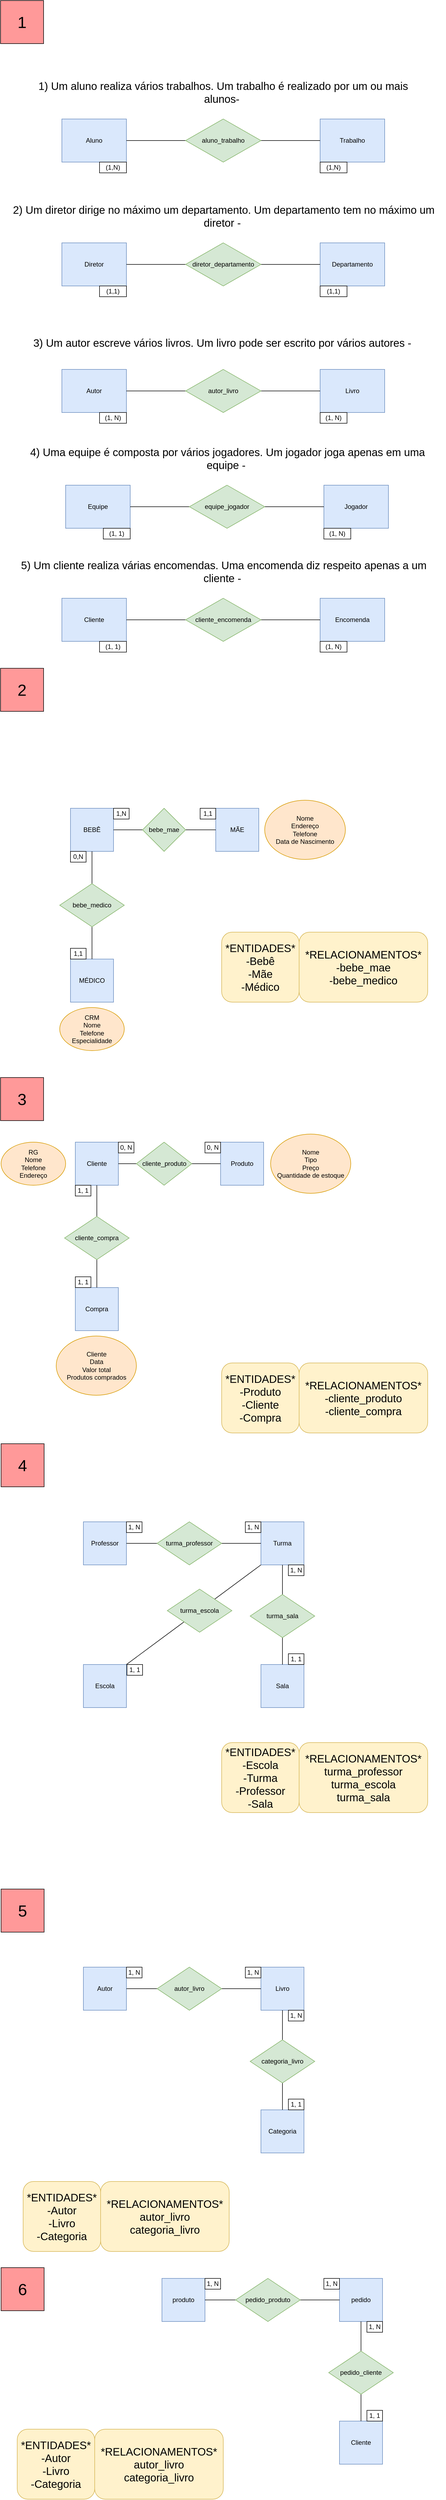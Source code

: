 <mxfile version="21.7.1" type="github">
  <diagram name="Página-1" id="zKv2x6dJgtATqgKXtKyK">
    <mxGraphModel dx="1103" dy="608" grid="1" gridSize="10" guides="1" tooltips="1" connect="1" arrows="1" fold="1" page="1" pageScale="1" pageWidth="827" pageHeight="1169" math="0" shadow="0">
      <root>
        <mxCell id="0" />
        <mxCell id="1" parent="0" />
        <mxCell id="TEELGiDpSiU1nXDWzbDm-1" value="&lt;font style=&quot;font-size: 30px;&quot;&gt;1&lt;/font&gt;" style="whiteSpace=wrap;html=1;aspect=fixed;fillColor=#FF9999;" vertex="1" parent="1">
          <mxGeometry width="80" height="80" as="geometry" />
        </mxCell>
        <mxCell id="TEELGiDpSiU1nXDWzbDm-2" value="&lt;font style=&quot;font-size: 20px;&quot;&gt;&lt;span style=&quot;&quot;&gt;1) Um aluno realiza vários trabalhos. Um trabalho é&amp;nbsp;&lt;/span&gt;&lt;span style=&quot;line-height: 107%; font-family: Calibri, sans-serif;&quot;&gt;&lt;font style=&quot;font-size: 20px;&quot;&gt;realizado por um ou mais alunos&lt;/font&gt;&lt;/span&gt;&lt;span style=&quot;&quot;&gt;-&amp;nbsp;&lt;/span&gt;&lt;/font&gt;" style="text;html=1;strokeColor=none;fillColor=none;align=center;verticalAlign=middle;whiteSpace=wrap;rounded=0;" vertex="1" parent="1">
          <mxGeometry x="34" y="120" width="760" height="100" as="geometry" />
        </mxCell>
        <mxCell id="TEELGiDpSiU1nXDWzbDm-3" value="Aluno" style="rounded=0;whiteSpace=wrap;html=1;fillColor=#dae8fc;strokeColor=#6c8ebf;" vertex="1" parent="1">
          <mxGeometry x="114" y="220" width="120" height="80" as="geometry" />
        </mxCell>
        <mxCell id="TEELGiDpSiU1nXDWzbDm-5" value="Trabalho" style="rounded=0;whiteSpace=wrap;html=1;fillColor=#dae8fc;strokeColor=#6c8ebf;" vertex="1" parent="1">
          <mxGeometry x="594" y="220" width="120" height="80" as="geometry" />
        </mxCell>
        <mxCell id="TEELGiDpSiU1nXDWzbDm-6" value="" style="endArrow=none;startArrow=none;html=1;rounded=0;exitX=1;exitY=0.5;exitDx=0;exitDy=0;entryX=0;entryY=0.5;entryDx=0;entryDy=0;startFill=0;endFill=0;" edge="1" parent="1" source="TEELGiDpSiU1nXDWzbDm-3" target="TEELGiDpSiU1nXDWzbDm-5">
          <mxGeometry width="50" height="50" relative="1" as="geometry">
            <mxPoint x="364" y="290" as="sourcePoint" />
            <mxPoint x="414" y="240" as="targetPoint" />
          </mxGeometry>
        </mxCell>
        <mxCell id="TEELGiDpSiU1nXDWzbDm-7" value="(1,N)" style="rounded=0;whiteSpace=wrap;html=1;" vertex="1" parent="1">
          <mxGeometry x="184" y="300" width="50" height="20" as="geometry" />
        </mxCell>
        <mxCell id="TEELGiDpSiU1nXDWzbDm-8" value="(1,N)" style="rounded=0;whiteSpace=wrap;html=1;" vertex="1" parent="1">
          <mxGeometry x="594" y="300" width="50" height="20" as="geometry" />
        </mxCell>
        <mxCell id="TEELGiDpSiU1nXDWzbDm-9" value="aluno_trabalho" style="rhombus;whiteSpace=wrap;html=1;fillColor=#d5e8d4;strokeColor=#82b366;" vertex="1" parent="1">
          <mxGeometry x="344" y="220" width="140" height="80" as="geometry" />
        </mxCell>
        <mxCell id="TEELGiDpSiU1nXDWzbDm-10" value="&lt;font style=&quot;font-size: 20px;&quot;&gt;2)&amp;nbsp;&lt;span style=&quot;background-color: initial;&quot;&gt;Um diretor dirige no máximo um departamento. Um&amp;nbsp;&lt;/span&gt;&lt;span style=&quot;line-height: 107%; font-family: Calibri, sans-serif;&quot;&gt;departamento tem no máximo um diretor&amp;nbsp;&lt;/span&gt;&lt;span style=&quot;&quot;&gt;-&amp;nbsp;&lt;/span&gt;&lt;/font&gt;" style="text;html=1;strokeColor=none;fillColor=none;align=center;verticalAlign=middle;whiteSpace=wrap;rounded=0;" vertex="1" parent="1">
          <mxGeometry x="10" y="350" width="810" height="100" as="geometry" />
        </mxCell>
        <mxCell id="TEELGiDpSiU1nXDWzbDm-11" value="Diretor" style="rounded=0;whiteSpace=wrap;html=1;fillColor=#dae8fc;strokeColor=#6c8ebf;" vertex="1" parent="1">
          <mxGeometry x="114" y="450" width="120" height="80" as="geometry" />
        </mxCell>
        <mxCell id="TEELGiDpSiU1nXDWzbDm-12" value="Departamento" style="rounded=0;whiteSpace=wrap;html=1;fillColor=#dae8fc;strokeColor=#6c8ebf;" vertex="1" parent="1">
          <mxGeometry x="594" y="450" width="120" height="80" as="geometry" />
        </mxCell>
        <mxCell id="TEELGiDpSiU1nXDWzbDm-13" value="" style="endArrow=none;startArrow=none;html=1;rounded=0;exitX=1;exitY=0.5;exitDx=0;exitDy=0;entryX=0;entryY=0.5;entryDx=0;entryDy=0;startFill=0;endFill=0;" edge="1" parent="1" source="TEELGiDpSiU1nXDWzbDm-11" target="TEELGiDpSiU1nXDWzbDm-12">
          <mxGeometry width="50" height="50" relative="1" as="geometry">
            <mxPoint x="364" y="520" as="sourcePoint" />
            <mxPoint x="414" y="470" as="targetPoint" />
          </mxGeometry>
        </mxCell>
        <mxCell id="TEELGiDpSiU1nXDWzbDm-14" value="(1,1)" style="rounded=0;whiteSpace=wrap;html=1;" vertex="1" parent="1">
          <mxGeometry x="184" y="530" width="50" height="20" as="geometry" />
        </mxCell>
        <mxCell id="TEELGiDpSiU1nXDWzbDm-15" value="(1,1)" style="rounded=0;whiteSpace=wrap;html=1;" vertex="1" parent="1">
          <mxGeometry x="594" y="530" width="50" height="20" as="geometry" />
        </mxCell>
        <mxCell id="TEELGiDpSiU1nXDWzbDm-16" value="diretor_departamento" style="rhombus;whiteSpace=wrap;html=1;fillColor=#d5e8d4;strokeColor=#82b366;" vertex="1" parent="1">
          <mxGeometry x="344" y="450" width="140" height="80" as="geometry" />
        </mxCell>
        <mxCell id="TEELGiDpSiU1nXDWzbDm-17" value="&lt;font style=&quot;font-size: 20px;&quot;&gt;3)&amp;nbsp;&lt;span style=&quot;line-height: 107%;&quot;&gt;&lt;span style=&quot;&quot;&gt;Um autor escreve vários livros. Um livro pode ser escrito por vários autores&lt;/span&gt;&lt;font style=&quot;font-size: 20px;&quot; face=&quot;Calibri, sans-serif&quot;&gt;&lt;span style=&quot;&quot;&gt;&amp;nbsp;&lt;/span&gt;&lt;/font&gt;&lt;/span&gt;&lt;span style=&quot;&quot;&gt;-&amp;nbsp;&lt;/span&gt;&lt;/font&gt;" style="text;html=1;strokeColor=none;fillColor=none;align=center;verticalAlign=middle;whiteSpace=wrap;rounded=0;" vertex="1" parent="1">
          <mxGeometry x="10" y="585" width="810" height="100" as="geometry" />
        </mxCell>
        <mxCell id="TEELGiDpSiU1nXDWzbDm-18" value="Autor" style="rounded=0;whiteSpace=wrap;html=1;fillColor=#dae8fc;strokeColor=#6c8ebf;" vertex="1" parent="1">
          <mxGeometry x="114" y="685" width="120" height="80" as="geometry" />
        </mxCell>
        <mxCell id="TEELGiDpSiU1nXDWzbDm-19" value="Livro" style="rounded=0;whiteSpace=wrap;html=1;fillColor=#dae8fc;strokeColor=#6c8ebf;" vertex="1" parent="1">
          <mxGeometry x="594" y="685" width="120" height="80" as="geometry" />
        </mxCell>
        <mxCell id="TEELGiDpSiU1nXDWzbDm-20" value="" style="endArrow=none;startArrow=none;html=1;rounded=0;exitX=1;exitY=0.5;exitDx=0;exitDy=0;entryX=0;entryY=0.5;entryDx=0;entryDy=0;startFill=0;endFill=0;" edge="1" parent="1" source="TEELGiDpSiU1nXDWzbDm-18" target="TEELGiDpSiU1nXDWzbDm-19">
          <mxGeometry width="50" height="50" relative="1" as="geometry">
            <mxPoint x="364" y="755" as="sourcePoint" />
            <mxPoint x="414" y="705" as="targetPoint" />
          </mxGeometry>
        </mxCell>
        <mxCell id="TEELGiDpSiU1nXDWzbDm-21" value="(1, N)" style="rounded=0;whiteSpace=wrap;html=1;" vertex="1" parent="1">
          <mxGeometry x="184" y="765" width="50" height="20" as="geometry" />
        </mxCell>
        <mxCell id="TEELGiDpSiU1nXDWzbDm-22" value="(1, N)" style="rounded=0;whiteSpace=wrap;html=1;" vertex="1" parent="1">
          <mxGeometry x="594" y="765" width="50" height="20" as="geometry" />
        </mxCell>
        <mxCell id="TEELGiDpSiU1nXDWzbDm-23" value="autor_livro" style="rhombus;whiteSpace=wrap;html=1;fillColor=#d5e8d4;strokeColor=#82b366;" vertex="1" parent="1">
          <mxGeometry x="344" y="685" width="140" height="80" as="geometry" />
        </mxCell>
        <mxCell id="TEELGiDpSiU1nXDWzbDm-24" value="&lt;font style=&quot;font-size: 20px;&quot;&gt;4)&amp;nbsp;&lt;span style=&quot;line-height: 107%;&quot;&gt;&lt;font style=&quot;font-size: 20px;&quot;&gt;&lt;span style=&quot;&quot;&gt;Uma equipe é composta por vários jogadores. Um jogador joga apenas em uma equipe&lt;/span&gt;&lt;font style=&quot;font-size: 20px;&quot; face=&quot;Calibri, sans-serif&quot;&gt;&lt;span style=&quot;&quot;&gt;&amp;nbsp;&lt;/span&gt;&lt;/font&gt;&lt;/font&gt;&lt;/span&gt;&lt;span style=&quot;&quot;&gt;-&amp;nbsp;&lt;/span&gt;&lt;/font&gt;" style="text;html=1;strokeColor=none;fillColor=none;align=center;verticalAlign=middle;whiteSpace=wrap;rounded=0;" vertex="1" parent="1">
          <mxGeometry x="17" y="800" width="810" height="100" as="geometry" />
        </mxCell>
        <mxCell id="TEELGiDpSiU1nXDWzbDm-25" value="Equipe" style="rounded=0;whiteSpace=wrap;html=1;fillColor=#dae8fc;strokeColor=#6c8ebf;" vertex="1" parent="1">
          <mxGeometry x="121" y="900" width="120" height="80" as="geometry" />
        </mxCell>
        <mxCell id="TEELGiDpSiU1nXDWzbDm-26" value="Jogador" style="rounded=0;whiteSpace=wrap;html=1;fillColor=#dae8fc;strokeColor=#6c8ebf;" vertex="1" parent="1">
          <mxGeometry x="601" y="900" width="120" height="80" as="geometry" />
        </mxCell>
        <mxCell id="TEELGiDpSiU1nXDWzbDm-27" value="" style="endArrow=none;startArrow=none;html=1;rounded=0;exitX=1;exitY=0.5;exitDx=0;exitDy=0;entryX=0;entryY=0.5;entryDx=0;entryDy=0;startFill=0;endFill=0;" edge="1" parent="1" source="TEELGiDpSiU1nXDWzbDm-25" target="TEELGiDpSiU1nXDWzbDm-26">
          <mxGeometry width="50" height="50" relative="1" as="geometry">
            <mxPoint x="371" y="970" as="sourcePoint" />
            <mxPoint x="421" y="920" as="targetPoint" />
          </mxGeometry>
        </mxCell>
        <mxCell id="TEELGiDpSiU1nXDWzbDm-28" value="(1, 1)" style="rounded=0;whiteSpace=wrap;html=1;" vertex="1" parent="1">
          <mxGeometry x="191" y="980" width="50" height="20" as="geometry" />
        </mxCell>
        <mxCell id="TEELGiDpSiU1nXDWzbDm-29" value="(1, N)" style="rounded=0;whiteSpace=wrap;html=1;" vertex="1" parent="1">
          <mxGeometry x="601" y="980" width="50" height="20" as="geometry" />
        </mxCell>
        <mxCell id="TEELGiDpSiU1nXDWzbDm-30" value="equipe_jogador" style="rhombus;whiteSpace=wrap;html=1;fillColor=#d5e8d4;strokeColor=#82b366;" vertex="1" parent="1">
          <mxGeometry x="351" y="900" width="140" height="80" as="geometry" />
        </mxCell>
        <mxCell id="TEELGiDpSiU1nXDWzbDm-32" value="&lt;font style=&quot;font-size: 20px;&quot;&gt;5)&amp;nbsp;&lt;span style=&quot;line-height: 107%;&quot;&gt;&lt;font style=&quot;font-size: 20px;&quot;&gt;&lt;font style=&quot;font-size: 20px;&quot;&gt;&lt;span style=&quot;&quot;&gt;Um cliente realiza várias encomendas. Uma encomenda diz respeito apenas a um cliente&lt;/span&gt;&lt;font style=&quot;font-size: 20px;&quot; face=&quot;Calibri, sans-serif&quot;&gt;&lt;span style=&quot;&quot;&gt;&amp;nbsp;&lt;/span&gt;&lt;/font&gt;&lt;/font&gt;&lt;/font&gt;&lt;/span&gt;&lt;span style=&quot;&quot;&gt;-&amp;nbsp;&lt;/span&gt;&lt;/font&gt;" style="text;html=1;strokeColor=none;fillColor=none;align=center;verticalAlign=middle;whiteSpace=wrap;rounded=0;" vertex="1" parent="1">
          <mxGeometry x="10" y="1010" width="810" height="100" as="geometry" />
        </mxCell>
        <mxCell id="TEELGiDpSiU1nXDWzbDm-33" value="Cliente" style="rounded=0;whiteSpace=wrap;html=1;fillColor=#dae8fc;strokeColor=#6c8ebf;" vertex="1" parent="1">
          <mxGeometry x="114" y="1110" width="120" height="80" as="geometry" />
        </mxCell>
        <mxCell id="TEELGiDpSiU1nXDWzbDm-34" value="Encomenda" style="rounded=0;whiteSpace=wrap;html=1;fillColor=#dae8fc;strokeColor=#6c8ebf;" vertex="1" parent="1">
          <mxGeometry x="594" y="1110" width="120" height="80" as="geometry" />
        </mxCell>
        <mxCell id="TEELGiDpSiU1nXDWzbDm-35" value="" style="endArrow=none;startArrow=none;html=1;rounded=0;exitX=1;exitY=0.5;exitDx=0;exitDy=0;entryX=0;entryY=0.5;entryDx=0;entryDy=0;startFill=0;endFill=0;" edge="1" parent="1" source="TEELGiDpSiU1nXDWzbDm-33" target="TEELGiDpSiU1nXDWzbDm-34">
          <mxGeometry width="50" height="50" relative="1" as="geometry">
            <mxPoint x="364" y="1180" as="sourcePoint" />
            <mxPoint x="414" y="1130" as="targetPoint" />
          </mxGeometry>
        </mxCell>
        <mxCell id="TEELGiDpSiU1nXDWzbDm-36" value="(1, 1)" style="rounded=0;whiteSpace=wrap;html=1;" vertex="1" parent="1">
          <mxGeometry x="184" y="1190" width="50" height="20" as="geometry" />
        </mxCell>
        <mxCell id="TEELGiDpSiU1nXDWzbDm-37" value="(1, N)" style="rounded=0;whiteSpace=wrap;html=1;" vertex="1" parent="1">
          <mxGeometry x="594" y="1190" width="50" height="20" as="geometry" />
        </mxCell>
        <mxCell id="TEELGiDpSiU1nXDWzbDm-38" value="cliente_encomenda" style="rhombus;whiteSpace=wrap;html=1;fillColor=#d5e8d4;strokeColor=#82b366;" vertex="1" parent="1">
          <mxGeometry x="344" y="1110" width="140" height="80" as="geometry" />
        </mxCell>
        <mxCell id="TEELGiDpSiU1nXDWzbDm-40" value="&lt;font style=&quot;font-size: 30px;&quot;&gt;2&lt;/font&gt;" style="whiteSpace=wrap;html=1;aspect=fixed;fillColor=#FF9999;" vertex="1" parent="1">
          <mxGeometry y="1240" width="80" height="80" as="geometry" />
        </mxCell>
        <mxCell id="TEELGiDpSiU1nXDWzbDm-43" value="&lt;font style=&quot;font-size: 20px;&quot;&gt;*ENTIDADES*&lt;br&gt;-Bebê&lt;br&gt;-Mãe&lt;br&gt;-Médico&lt;/font&gt;" style="rounded=1;whiteSpace=wrap;html=1;fillColor=#fff2cc;strokeColor=#d6b656;" vertex="1" parent="1">
          <mxGeometry x="411" y="1730" width="144" height="130" as="geometry" />
        </mxCell>
        <mxCell id="TEELGiDpSiU1nXDWzbDm-44" value="&lt;font style=&quot;font-size: 20px;&quot;&gt;*RELACIONAMENTOS*&lt;br&gt;-bebe_mae&lt;br&gt;-bebe_medico&lt;/font&gt;" style="rounded=1;whiteSpace=wrap;html=1;fillColor=#fff2cc;strokeColor=#d6b656;" vertex="1" parent="1">
          <mxGeometry x="555" y="1730" width="239" height="130" as="geometry" />
        </mxCell>
        <mxCell id="TEELGiDpSiU1nXDWzbDm-45" value="BEBÊ" style="whiteSpace=wrap;html=1;aspect=fixed;fillColor=#dae8fc;strokeColor=#6c8ebf;" vertex="1" parent="1">
          <mxGeometry x="130" y="1500" width="80" height="80" as="geometry" />
        </mxCell>
        <mxCell id="TEELGiDpSiU1nXDWzbDm-46" value="MÃE" style="whiteSpace=wrap;html=1;aspect=fixed;fillColor=#dae8fc;strokeColor=#6c8ebf;" vertex="1" parent="1">
          <mxGeometry x="400" y="1500" width="80" height="80" as="geometry" />
        </mxCell>
        <mxCell id="TEELGiDpSiU1nXDWzbDm-47" value="MÉDICO" style="whiteSpace=wrap;html=1;aspect=fixed;fillColor=#dae8fc;strokeColor=#6c8ebf;" vertex="1" parent="1">
          <mxGeometry x="130" y="1780" width="80" height="80" as="geometry" />
        </mxCell>
        <mxCell id="TEELGiDpSiU1nXDWzbDm-49" value="" style="endArrow=none;startArrow=none;html=1;rounded=0;exitX=0.5;exitY=1;exitDx=0;exitDy=0;entryX=0.5;entryY=0;entryDx=0;entryDy=0;startFill=0;endFill=0;" edge="1" parent="1" source="TEELGiDpSiU1nXDWzbDm-45" target="TEELGiDpSiU1nXDWzbDm-47">
          <mxGeometry width="50" height="50" relative="1" as="geometry">
            <mxPoint x="540" y="1590" as="sourcePoint" />
            <mxPoint x="590" y="1540" as="targetPoint" />
          </mxGeometry>
        </mxCell>
        <mxCell id="TEELGiDpSiU1nXDWzbDm-52" value="bebe_medico" style="rhombus;whiteSpace=wrap;html=1;fillColor=#d5e8d4;strokeColor=#82b366;" vertex="1" parent="1">
          <mxGeometry x="110" y="1640" width="120" height="80" as="geometry" />
        </mxCell>
        <mxCell id="TEELGiDpSiU1nXDWzbDm-53" value="0,N" style="rounded=0;whiteSpace=wrap;html=1;" vertex="1" parent="1">
          <mxGeometry x="130" y="1580" width="29" height="20" as="geometry" />
        </mxCell>
        <mxCell id="TEELGiDpSiU1nXDWzbDm-54" value="1,N" style="rounded=0;whiteSpace=wrap;html=1;" vertex="1" parent="1">
          <mxGeometry x="210" y="1500" width="29" height="20" as="geometry" />
        </mxCell>
        <mxCell id="TEELGiDpSiU1nXDWzbDm-55" value="1,1" style="rounded=0;whiteSpace=wrap;html=1;" vertex="1" parent="1">
          <mxGeometry x="371" y="1500" width="29" height="20" as="geometry" />
        </mxCell>
        <mxCell id="TEELGiDpSiU1nXDWzbDm-56" value="1,1" style="rounded=0;whiteSpace=wrap;html=1;" vertex="1" parent="1">
          <mxGeometry x="130" y="1760" width="29" height="20" as="geometry" />
        </mxCell>
        <mxCell id="TEELGiDpSiU1nXDWzbDm-58" value="" style="endArrow=none;startArrow=none;html=1;rounded=0;exitX=1;exitY=0.5;exitDx=0;exitDy=0;entryX=0;entryY=0.5;entryDx=0;entryDy=0;startFill=0;endFill=0;" edge="1" parent="1" source="TEELGiDpSiU1nXDWzbDm-45" target="TEELGiDpSiU1nXDWzbDm-46">
          <mxGeometry width="50" height="50" relative="1" as="geometry">
            <mxPoint x="380" y="1640" as="sourcePoint" />
            <mxPoint x="430" y="1590" as="targetPoint" />
          </mxGeometry>
        </mxCell>
        <mxCell id="TEELGiDpSiU1nXDWzbDm-59" value="bebe_mae" style="rhombus;whiteSpace=wrap;html=1;fillColor=#d5e8d4;strokeColor=#82b366;" vertex="1" parent="1">
          <mxGeometry x="264" y="1500" width="80" height="80" as="geometry" />
        </mxCell>
        <mxCell id="TEELGiDpSiU1nXDWzbDm-61" value="Nome&lt;br&gt;Endereço&lt;br&gt;Telefone&lt;br&gt;Data de Nascimento" style="ellipse;whiteSpace=wrap;html=1;fillColor=#ffe6cc;strokeColor=#d79b00;" vertex="1" parent="1">
          <mxGeometry x="491" y="1485" width="150" height="110" as="geometry" />
        </mxCell>
        <mxCell id="TEELGiDpSiU1nXDWzbDm-64" value="CRM&lt;br&gt;Nome&lt;br&gt;Telefone&lt;br&gt;Especialidade" style="ellipse;whiteSpace=wrap;html=1;fillColor=#ffe6cc;strokeColor=#d79b00;" vertex="1" parent="1">
          <mxGeometry x="110" y="1870" width="120" height="80" as="geometry" />
        </mxCell>
        <mxCell id="TEELGiDpSiU1nXDWzbDm-73" value="&lt;font style=&quot;font-size: 30px;&quot;&gt;3&lt;/font&gt;" style="whiteSpace=wrap;html=1;aspect=fixed;fillColor=#FF9999;" vertex="1" parent="1">
          <mxGeometry y="2000" width="80" height="80" as="geometry" />
        </mxCell>
        <mxCell id="TEELGiDpSiU1nXDWzbDm-74" value="&lt;font style=&quot;font-size: 20px;&quot;&gt;*ENTIDADES*&lt;br&gt;-Produto&lt;br&gt;-Cliente&lt;br&gt;-Compra&lt;br&gt;&lt;/font&gt;" style="rounded=1;whiteSpace=wrap;html=1;fillColor=#fff2cc;strokeColor=#d6b656;" vertex="1" parent="1">
          <mxGeometry x="411" y="2530" width="144" height="130" as="geometry" />
        </mxCell>
        <mxCell id="TEELGiDpSiU1nXDWzbDm-75" value="&lt;font style=&quot;font-size: 20px;&quot;&gt;*RELACIONAMENTOS*&lt;br&gt;-cliente_produto&lt;br&gt;-cliente_compra&lt;br&gt;&lt;/font&gt;" style="rounded=1;whiteSpace=wrap;html=1;fillColor=#fff2cc;strokeColor=#d6b656;" vertex="1" parent="1">
          <mxGeometry x="555" y="2530" width="239" height="130" as="geometry" />
        </mxCell>
        <mxCell id="TEELGiDpSiU1nXDWzbDm-76" value="Cliente" style="whiteSpace=wrap;html=1;aspect=fixed;fillColor=#dae8fc;strokeColor=#6c8ebf;" vertex="1" parent="1">
          <mxGeometry x="139" y="2120" width="80" height="80" as="geometry" />
        </mxCell>
        <mxCell id="TEELGiDpSiU1nXDWzbDm-77" value="Produto" style="whiteSpace=wrap;html=1;aspect=fixed;fillColor=#dae8fc;strokeColor=#6c8ebf;" vertex="1" parent="1">
          <mxGeometry x="409" y="2120" width="80" height="80" as="geometry" />
        </mxCell>
        <mxCell id="TEELGiDpSiU1nXDWzbDm-78" value="Compra" style="whiteSpace=wrap;html=1;aspect=fixed;fillColor=#dae8fc;strokeColor=#6c8ebf;" vertex="1" parent="1">
          <mxGeometry x="139" y="2390" width="80" height="80" as="geometry" />
        </mxCell>
        <mxCell id="TEELGiDpSiU1nXDWzbDm-79" value="" style="endArrow=none;startArrow=none;html=1;rounded=0;exitX=0.5;exitY=1;exitDx=0;exitDy=0;entryX=0.5;entryY=0;entryDx=0;entryDy=0;startFill=0;endFill=0;" edge="1" parent="1" source="TEELGiDpSiU1nXDWzbDm-76" target="TEELGiDpSiU1nXDWzbDm-78">
          <mxGeometry width="50" height="50" relative="1" as="geometry">
            <mxPoint x="209" y="2340" as="sourcePoint" />
            <mxPoint x="599" y="2160" as="targetPoint" />
          </mxGeometry>
        </mxCell>
        <mxCell id="TEELGiDpSiU1nXDWzbDm-81" value="1, 1" style="rounded=0;whiteSpace=wrap;html=1;" vertex="1" parent="1">
          <mxGeometry x="139" y="2200" width="29" height="20" as="geometry" />
        </mxCell>
        <mxCell id="TEELGiDpSiU1nXDWzbDm-82" value="0, N" style="rounded=0;whiteSpace=wrap;html=1;" vertex="1" parent="1">
          <mxGeometry x="380" y="2120" width="29" height="20" as="geometry" />
        </mxCell>
        <mxCell id="TEELGiDpSiU1nXDWzbDm-83" value="1, 1" style="rounded=0;whiteSpace=wrap;html=1;" vertex="1" parent="1">
          <mxGeometry x="139" y="2370" width="29" height="20" as="geometry" />
        </mxCell>
        <mxCell id="TEELGiDpSiU1nXDWzbDm-84" value="" style="endArrow=none;startArrow=none;html=1;rounded=0;exitX=1;exitY=0.5;exitDx=0;exitDy=0;entryX=0;entryY=0.5;entryDx=0;entryDy=0;startFill=0;endFill=0;" edge="1" parent="1" source="TEELGiDpSiU1nXDWzbDm-76" target="TEELGiDpSiU1nXDWzbDm-77">
          <mxGeometry width="50" height="50" relative="1" as="geometry">
            <mxPoint x="389" y="2260" as="sourcePoint" />
            <mxPoint x="439" y="2210" as="targetPoint" />
          </mxGeometry>
        </mxCell>
        <mxCell id="TEELGiDpSiU1nXDWzbDm-85" value="cliente_produto" style="rhombus;whiteSpace=wrap;html=1;fillColor=#d5e8d4;strokeColor=#82b366;" vertex="1" parent="1">
          <mxGeometry x="252.5" y="2120" width="103" height="80" as="geometry" />
        </mxCell>
        <mxCell id="TEELGiDpSiU1nXDWzbDm-91" value="cliente_compra" style="rhombus;whiteSpace=wrap;html=1;fillColor=#d5e8d4;strokeColor=#82b366;" vertex="1" parent="1">
          <mxGeometry x="119" y="2258" width="120" height="80" as="geometry" />
        </mxCell>
        <mxCell id="TEELGiDpSiU1nXDWzbDm-95" value="RG&lt;br&gt;Nome&lt;br&gt;Telefone&lt;br&gt;Endereço" style="ellipse;whiteSpace=wrap;html=1;fillColor=#ffe6cc;strokeColor=#d79b00;" vertex="1" parent="1">
          <mxGeometry x="1" y="2120" width="120" height="80" as="geometry" />
        </mxCell>
        <mxCell id="TEELGiDpSiU1nXDWzbDm-96" value="Nome&lt;br&gt;Tipo&lt;br&gt;Preço&lt;br&gt;Quantidade de estoque" style="ellipse;whiteSpace=wrap;html=1;fillColor=#ffe6cc;strokeColor=#d79b00;" vertex="1" parent="1">
          <mxGeometry x="502" y="2105" width="149" height="110" as="geometry" />
        </mxCell>
        <mxCell id="TEELGiDpSiU1nXDWzbDm-101" value="Cliente&lt;br&gt;Data&lt;br&gt;Valor total&lt;br&gt;Produtos comprados" style="ellipse;whiteSpace=wrap;html=1;fillColor=#ffe6cc;strokeColor=#d79b00;" vertex="1" parent="1">
          <mxGeometry x="103.5" y="2480" width="149" height="110" as="geometry" />
        </mxCell>
        <mxCell id="TEELGiDpSiU1nXDWzbDm-106" value="0, N" style="rounded=0;whiteSpace=wrap;html=1;" vertex="1" parent="1">
          <mxGeometry x="219" y="2120" width="29" height="20" as="geometry" />
        </mxCell>
        <mxCell id="TEELGiDpSiU1nXDWzbDm-108" value="&lt;font style=&quot;font-size: 30px;&quot;&gt;4&lt;br&gt;&lt;/font&gt;" style="whiteSpace=wrap;html=1;aspect=fixed;fillColor=#FF9999;" vertex="1" parent="1">
          <mxGeometry x="1" y="2680" width="80" height="80" as="geometry" />
        </mxCell>
        <mxCell id="TEELGiDpSiU1nXDWzbDm-110" value="&lt;font style=&quot;font-size: 20px;&quot;&gt;*ENTIDADES*&lt;br&gt;-Escola&lt;br&gt;-Turma&lt;br&gt;-Professor&lt;br&gt;-Sala&lt;br&gt;&lt;/font&gt;" style="rounded=1;whiteSpace=wrap;html=1;fillColor=#fff2cc;strokeColor=#d6b656;" vertex="1" parent="1">
          <mxGeometry x="411" y="3235" width="144" height="130" as="geometry" />
        </mxCell>
        <mxCell id="TEELGiDpSiU1nXDWzbDm-111" value="&lt;font style=&quot;font-size: 20px;&quot;&gt;*RELACIONAMENTOS*&lt;br&gt;turma_professor&lt;br&gt;turma_escola&lt;br&gt;turma_sala&lt;br&gt;&lt;/font&gt;" style="rounded=1;whiteSpace=wrap;html=1;fillColor=#fff2cc;strokeColor=#d6b656;" vertex="1" parent="1">
          <mxGeometry x="555" y="3235" width="239" height="130" as="geometry" />
        </mxCell>
        <mxCell id="TEELGiDpSiU1nXDWzbDm-112" value="Escola" style="whiteSpace=wrap;html=1;aspect=fixed;fillColor=#dae8fc;strokeColor=#6c8ebf;" vertex="1" parent="1">
          <mxGeometry x="154" y="3090" width="80" height="80" as="geometry" />
        </mxCell>
        <mxCell id="TEELGiDpSiU1nXDWzbDm-113" value="Turma" style="whiteSpace=wrap;html=1;aspect=fixed;fillColor=#dae8fc;strokeColor=#6c8ebf;" vertex="1" parent="1">
          <mxGeometry x="484" y="2825" width="80" height="80" as="geometry" />
        </mxCell>
        <mxCell id="TEELGiDpSiU1nXDWzbDm-114" value="Professor" style="whiteSpace=wrap;html=1;aspect=fixed;fillColor=#dae8fc;strokeColor=#6c8ebf;" vertex="1" parent="1">
          <mxGeometry x="154" y="2825" width="80" height="80" as="geometry" />
        </mxCell>
        <mxCell id="TEELGiDpSiU1nXDWzbDm-117" value="1, N" style="rounded=0;whiteSpace=wrap;html=1;" vertex="1" parent="1">
          <mxGeometry x="455" y="2825" width="29" height="20" as="geometry" />
        </mxCell>
        <mxCell id="TEELGiDpSiU1nXDWzbDm-118" value="1, 1" style="rounded=0;whiteSpace=wrap;html=1;" vertex="1" parent="1">
          <mxGeometry x="235" y="3090" width="29" height="20" as="geometry" />
        </mxCell>
        <mxCell id="TEELGiDpSiU1nXDWzbDm-128" value="1, N" style="rounded=0;whiteSpace=wrap;html=1;" vertex="1" parent="1">
          <mxGeometry x="234" y="2825" width="29" height="20" as="geometry" />
        </mxCell>
        <mxCell id="TEELGiDpSiU1nXDWzbDm-129" value="Sala" style="whiteSpace=wrap;html=1;aspect=fixed;fillColor=#dae8fc;strokeColor=#6c8ebf;" vertex="1" parent="1">
          <mxGeometry x="484" y="3090" width="80" height="80" as="geometry" />
        </mxCell>
        <mxCell id="TEELGiDpSiU1nXDWzbDm-134" value="" style="endArrow=none;startArrow=none;html=1;rounded=0;exitX=1;exitY=0;exitDx=0;exitDy=0;entryX=0;entryY=1;entryDx=0;entryDy=0;startFill=0;endFill=0;" edge="1" parent="1" source="TEELGiDpSiU1nXDWzbDm-112" target="TEELGiDpSiU1nXDWzbDm-113">
          <mxGeometry width="50" height="50" relative="1" as="geometry">
            <mxPoint x="340" y="3040" as="sourcePoint" />
            <mxPoint x="390" y="2990" as="targetPoint" />
          </mxGeometry>
        </mxCell>
        <mxCell id="TEELGiDpSiU1nXDWzbDm-135" value="" style="endArrow=none;startArrow=none;html=1;rounded=0;exitX=1;exitY=0.5;exitDx=0;exitDy=0;entryX=0;entryY=0.5;entryDx=0;entryDy=0;startFill=0;endFill=0;" edge="1" parent="1" source="TEELGiDpSiU1nXDWzbDm-114" target="TEELGiDpSiU1nXDWzbDm-113">
          <mxGeometry width="50" height="50" relative="1" as="geometry">
            <mxPoint x="340" y="3040" as="sourcePoint" />
            <mxPoint x="390" y="2990" as="targetPoint" />
          </mxGeometry>
        </mxCell>
        <mxCell id="TEELGiDpSiU1nXDWzbDm-136" value="" style="endArrow=none;startArrow=none;html=1;rounded=0;entryX=0.5;entryY=1;entryDx=0;entryDy=0;exitX=0.5;exitY=0;exitDx=0;exitDy=0;startFill=0;endFill=0;" edge="1" parent="1" source="TEELGiDpSiU1nXDWzbDm-129" target="TEELGiDpSiU1nXDWzbDm-113">
          <mxGeometry width="50" height="50" relative="1" as="geometry">
            <mxPoint x="340" y="3040" as="sourcePoint" />
            <mxPoint x="390" y="2990" as="targetPoint" />
          </mxGeometry>
        </mxCell>
        <mxCell id="TEELGiDpSiU1nXDWzbDm-137" value="1, 1" style="rounded=0;whiteSpace=wrap;html=1;" vertex="1" parent="1">
          <mxGeometry x="535" y="3070" width="29" height="20" as="geometry" />
        </mxCell>
        <mxCell id="TEELGiDpSiU1nXDWzbDm-138" value="1, N" style="rounded=0;whiteSpace=wrap;html=1;" vertex="1" parent="1">
          <mxGeometry x="535" y="2905" width="29" height="20" as="geometry" />
        </mxCell>
        <mxCell id="TEELGiDpSiU1nXDWzbDm-139" value="turma_escola" style="rhombus;whiteSpace=wrap;html=1;fillColor=#d5e8d4;strokeColor=#82b366;" vertex="1" parent="1">
          <mxGeometry x="310" y="2950" width="120" height="80" as="geometry" />
        </mxCell>
        <mxCell id="TEELGiDpSiU1nXDWzbDm-140" value="turma_professor" style="rhombus;whiteSpace=wrap;html=1;fillColor=#d5e8d4;strokeColor=#82b366;" vertex="1" parent="1">
          <mxGeometry x="291" y="2825" width="120" height="80" as="geometry" />
        </mxCell>
        <mxCell id="TEELGiDpSiU1nXDWzbDm-141" value="turma_sala" style="rhombus;whiteSpace=wrap;html=1;fillColor=#d5e8d4;strokeColor=#82b366;" vertex="1" parent="1">
          <mxGeometry x="464" y="2960" width="120" height="80" as="geometry" />
        </mxCell>
        <mxCell id="TEELGiDpSiU1nXDWzbDm-145" value="&lt;font style=&quot;font-size: 30px;&quot;&gt;5&lt;br&gt;&lt;/font&gt;" style="whiteSpace=wrap;html=1;aspect=fixed;fillColor=#FF9999;" vertex="1" parent="1">
          <mxGeometry x="1" y="3507" width="80" height="80" as="geometry" />
        </mxCell>
        <mxCell id="TEELGiDpSiU1nXDWzbDm-146" value="&lt;font style=&quot;font-size: 20px;&quot;&gt;*ENTIDADES*&lt;br&gt;-Autor&lt;br&gt;-Livro&lt;br&gt;-Categoria&lt;br&gt;&lt;/font&gt;" style="rounded=1;whiteSpace=wrap;html=1;fillColor=#fff2cc;strokeColor=#d6b656;" vertex="1" parent="1">
          <mxGeometry x="42" y="4050" width="144" height="130" as="geometry" />
        </mxCell>
        <mxCell id="TEELGiDpSiU1nXDWzbDm-147" value="&lt;font style=&quot;font-size: 20px;&quot;&gt;*RELACIONAMENTOS*&lt;br&gt;autor_livro&lt;br&gt;categoria_livro&lt;br&gt;&lt;/font&gt;" style="rounded=1;whiteSpace=wrap;html=1;fillColor=#fff2cc;strokeColor=#d6b656;" vertex="1" parent="1">
          <mxGeometry x="186" y="4050" width="239" height="130" as="geometry" />
        </mxCell>
        <mxCell id="TEELGiDpSiU1nXDWzbDm-149" value="Livro" style="whiteSpace=wrap;html=1;aspect=fixed;fillColor=#dae8fc;strokeColor=#6c8ebf;" vertex="1" parent="1">
          <mxGeometry x="484" y="3652" width="80" height="80" as="geometry" />
        </mxCell>
        <mxCell id="TEELGiDpSiU1nXDWzbDm-150" value="Autor" style="whiteSpace=wrap;html=1;aspect=fixed;fillColor=#dae8fc;strokeColor=#6c8ebf;" vertex="1" parent="1">
          <mxGeometry x="154" y="3652" width="80" height="80" as="geometry" />
        </mxCell>
        <mxCell id="TEELGiDpSiU1nXDWzbDm-151" value="1, N" style="rounded=0;whiteSpace=wrap;html=1;" vertex="1" parent="1">
          <mxGeometry x="455" y="3652" width="29" height="20" as="geometry" />
        </mxCell>
        <mxCell id="TEELGiDpSiU1nXDWzbDm-153" value="1, N" style="rounded=0;whiteSpace=wrap;html=1;" vertex="1" parent="1">
          <mxGeometry x="234" y="3652" width="29" height="20" as="geometry" />
        </mxCell>
        <mxCell id="TEELGiDpSiU1nXDWzbDm-154" value="Categoria" style="whiteSpace=wrap;html=1;aspect=fixed;fillColor=#dae8fc;strokeColor=#6c8ebf;" vertex="1" parent="1">
          <mxGeometry x="484" y="3917" width="80" height="80" as="geometry" />
        </mxCell>
        <mxCell id="TEELGiDpSiU1nXDWzbDm-156" value="" style="endArrow=none;startArrow=none;html=1;rounded=0;exitX=1;exitY=0.5;exitDx=0;exitDy=0;entryX=0;entryY=0.5;entryDx=0;entryDy=0;startFill=0;endFill=0;" edge="1" parent="1" source="TEELGiDpSiU1nXDWzbDm-150" target="TEELGiDpSiU1nXDWzbDm-149">
          <mxGeometry width="50" height="50" relative="1" as="geometry">
            <mxPoint x="340" y="3867" as="sourcePoint" />
            <mxPoint x="390" y="3817" as="targetPoint" />
          </mxGeometry>
        </mxCell>
        <mxCell id="TEELGiDpSiU1nXDWzbDm-157" value="" style="endArrow=none;startArrow=none;html=1;rounded=0;entryX=0.5;entryY=1;entryDx=0;entryDy=0;exitX=0.5;exitY=0;exitDx=0;exitDy=0;startFill=0;endFill=0;" edge="1" parent="1" source="TEELGiDpSiU1nXDWzbDm-154" target="TEELGiDpSiU1nXDWzbDm-149">
          <mxGeometry width="50" height="50" relative="1" as="geometry">
            <mxPoint x="340" y="3867" as="sourcePoint" />
            <mxPoint x="390" y="3817" as="targetPoint" />
          </mxGeometry>
        </mxCell>
        <mxCell id="TEELGiDpSiU1nXDWzbDm-158" value="1, 1" style="rounded=0;whiteSpace=wrap;html=1;" vertex="1" parent="1">
          <mxGeometry x="535" y="3897" width="29" height="20" as="geometry" />
        </mxCell>
        <mxCell id="TEELGiDpSiU1nXDWzbDm-159" value="1, N" style="rounded=0;whiteSpace=wrap;html=1;" vertex="1" parent="1">
          <mxGeometry x="535" y="3732" width="29" height="20" as="geometry" />
        </mxCell>
        <mxCell id="TEELGiDpSiU1nXDWzbDm-161" value="autor_livro" style="rhombus;whiteSpace=wrap;html=1;fillColor=#d5e8d4;strokeColor=#82b366;" vertex="1" parent="1">
          <mxGeometry x="291" y="3652" width="120" height="80" as="geometry" />
        </mxCell>
        <mxCell id="TEELGiDpSiU1nXDWzbDm-162" value="categoria_livro" style="rhombus;whiteSpace=wrap;html=1;fillColor=#d5e8d4;strokeColor=#82b366;" vertex="1" parent="1">
          <mxGeometry x="464" y="3787" width="120" height="80" as="geometry" />
        </mxCell>
        <mxCell id="TEELGiDpSiU1nXDWzbDm-163" value="&lt;font style=&quot;font-size: 30px;&quot;&gt;6&lt;br&gt;&lt;/font&gt;" style="whiteSpace=wrap;html=1;aspect=fixed;fillColor=#FF9999;" vertex="1" parent="1">
          <mxGeometry x="1" y="4210" width="80" height="80" as="geometry" />
        </mxCell>
        <mxCell id="TEELGiDpSiU1nXDWzbDm-164" value="&lt;font style=&quot;font-size: 20px;&quot;&gt;*ENTIDADES*&lt;br&gt;-Autor&lt;br&gt;-Livro&lt;br&gt;-Categoria&lt;br&gt;&lt;/font&gt;" style="rounded=1;whiteSpace=wrap;html=1;fillColor=#fff2cc;strokeColor=#d6b656;" vertex="1" parent="1">
          <mxGeometry x="31" y="4510" width="144" height="130" as="geometry" />
        </mxCell>
        <mxCell id="TEELGiDpSiU1nXDWzbDm-165" value="&lt;font style=&quot;font-size: 20px;&quot;&gt;*RELACIONAMENTOS*&lt;br&gt;autor_livro&lt;br&gt;categoria_livro&lt;br&gt;&lt;/font&gt;" style="rounded=1;whiteSpace=wrap;html=1;fillColor=#fff2cc;strokeColor=#d6b656;" vertex="1" parent="1">
          <mxGeometry x="175" y="4510" width="239" height="130" as="geometry" />
        </mxCell>
        <mxCell id="TEELGiDpSiU1nXDWzbDm-166" value="pedido" style="whiteSpace=wrap;html=1;aspect=fixed;fillColor=#dae8fc;strokeColor=#6c8ebf;" vertex="1" parent="1">
          <mxGeometry x="630" y="4230" width="80" height="80" as="geometry" />
        </mxCell>
        <mxCell id="TEELGiDpSiU1nXDWzbDm-167" value="produto" style="whiteSpace=wrap;html=1;aspect=fixed;fillColor=#dae8fc;strokeColor=#6c8ebf;" vertex="1" parent="1">
          <mxGeometry x="300" y="4230" width="80" height="80" as="geometry" />
        </mxCell>
        <mxCell id="TEELGiDpSiU1nXDWzbDm-168" value="1, N" style="rounded=0;whiteSpace=wrap;html=1;" vertex="1" parent="1">
          <mxGeometry x="601" y="4230" width="29" height="20" as="geometry" />
        </mxCell>
        <mxCell id="TEELGiDpSiU1nXDWzbDm-169" value="1, N" style="rounded=0;whiteSpace=wrap;html=1;" vertex="1" parent="1">
          <mxGeometry x="380" y="4230" width="29" height="20" as="geometry" />
        </mxCell>
        <mxCell id="TEELGiDpSiU1nXDWzbDm-170" value="Cliente" style="whiteSpace=wrap;html=1;aspect=fixed;fillColor=#dae8fc;strokeColor=#6c8ebf;" vertex="1" parent="1">
          <mxGeometry x="630" y="4495" width="80" height="80" as="geometry" />
        </mxCell>
        <mxCell id="TEELGiDpSiU1nXDWzbDm-171" value="" style="endArrow=none;startArrow=none;html=1;rounded=0;exitX=1;exitY=0.5;exitDx=0;exitDy=0;entryX=0;entryY=0.5;entryDx=0;entryDy=0;startFill=0;endFill=0;" edge="1" parent="1" source="TEELGiDpSiU1nXDWzbDm-167" target="TEELGiDpSiU1nXDWzbDm-166">
          <mxGeometry width="50" height="50" relative="1" as="geometry">
            <mxPoint x="486" y="4445" as="sourcePoint" />
            <mxPoint x="536" y="4395" as="targetPoint" />
          </mxGeometry>
        </mxCell>
        <mxCell id="TEELGiDpSiU1nXDWzbDm-172" value="" style="endArrow=none;startArrow=none;html=1;rounded=0;entryX=0.5;entryY=1;entryDx=0;entryDy=0;exitX=0.5;exitY=0;exitDx=0;exitDy=0;startFill=0;endFill=0;" edge="1" parent="1" source="TEELGiDpSiU1nXDWzbDm-170" target="TEELGiDpSiU1nXDWzbDm-166">
          <mxGeometry width="50" height="50" relative="1" as="geometry">
            <mxPoint x="486" y="4445" as="sourcePoint" />
            <mxPoint x="536" y="4395" as="targetPoint" />
          </mxGeometry>
        </mxCell>
        <mxCell id="TEELGiDpSiU1nXDWzbDm-173" value="1, 1" style="rounded=0;whiteSpace=wrap;html=1;" vertex="1" parent="1">
          <mxGeometry x="681" y="4475" width="29" height="20" as="geometry" />
        </mxCell>
        <mxCell id="TEELGiDpSiU1nXDWzbDm-174" value="1, N" style="rounded=0;whiteSpace=wrap;html=1;" vertex="1" parent="1">
          <mxGeometry x="681" y="4310" width="29" height="20" as="geometry" />
        </mxCell>
        <mxCell id="TEELGiDpSiU1nXDWzbDm-175" value="pedido_produto" style="rhombus;whiteSpace=wrap;html=1;fillColor=#d5e8d4;strokeColor=#82b366;" vertex="1" parent="1">
          <mxGeometry x="437" y="4230" width="120" height="80" as="geometry" />
        </mxCell>
        <mxCell id="TEELGiDpSiU1nXDWzbDm-176" value="pedido_cliente" style="rhombus;whiteSpace=wrap;html=1;fillColor=#d5e8d4;strokeColor=#82b366;" vertex="1" parent="1">
          <mxGeometry x="610" y="4365" width="120" height="80" as="geometry" />
        </mxCell>
      </root>
    </mxGraphModel>
  </diagram>
</mxfile>
